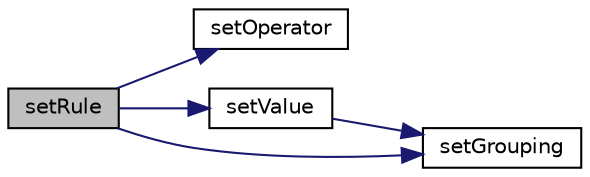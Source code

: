 digraph "setRule"
{
  edge [fontname="Helvetica",fontsize="10",labelfontname="Helvetica",labelfontsize="10"];
  node [fontname="Helvetica",fontsize="10",shape=record];
  rankdir="LR";
  Node24 [label="setRule",height=0.2,width=0.4,color="black", fillcolor="grey75", style="filled", fontcolor="black"];
  Node24 -> Node25 [color="midnightblue",fontsize="10",style="solid",fontname="Helvetica"];
  Node25 [label="setOperator",height=0.2,width=0.4,color="black", fillcolor="white", style="filled",URL="$class_p_h_p_excel___worksheet___auto_filter___column___rule.html#af7ff7936b98ad2d44b1f3cb9b1ec9ec2"];
  Node24 -> Node26 [color="midnightblue",fontsize="10",style="solid",fontname="Helvetica"];
  Node26 [label="setValue",height=0.2,width=0.4,color="black", fillcolor="white", style="filled",URL="$class_p_h_p_excel___worksheet___auto_filter___column___rule.html#a72d33cc098b12d3a372aff58d9126825"];
  Node26 -> Node27 [color="midnightblue",fontsize="10",style="solid",fontname="Helvetica"];
  Node27 [label="setGrouping",height=0.2,width=0.4,color="black", fillcolor="white", style="filled",URL="$class_p_h_p_excel___worksheet___auto_filter___column___rule.html#ac91e1a8de2e074dc28368a76f70e58c8"];
  Node24 -> Node27 [color="midnightblue",fontsize="10",style="solid",fontname="Helvetica"];
}
